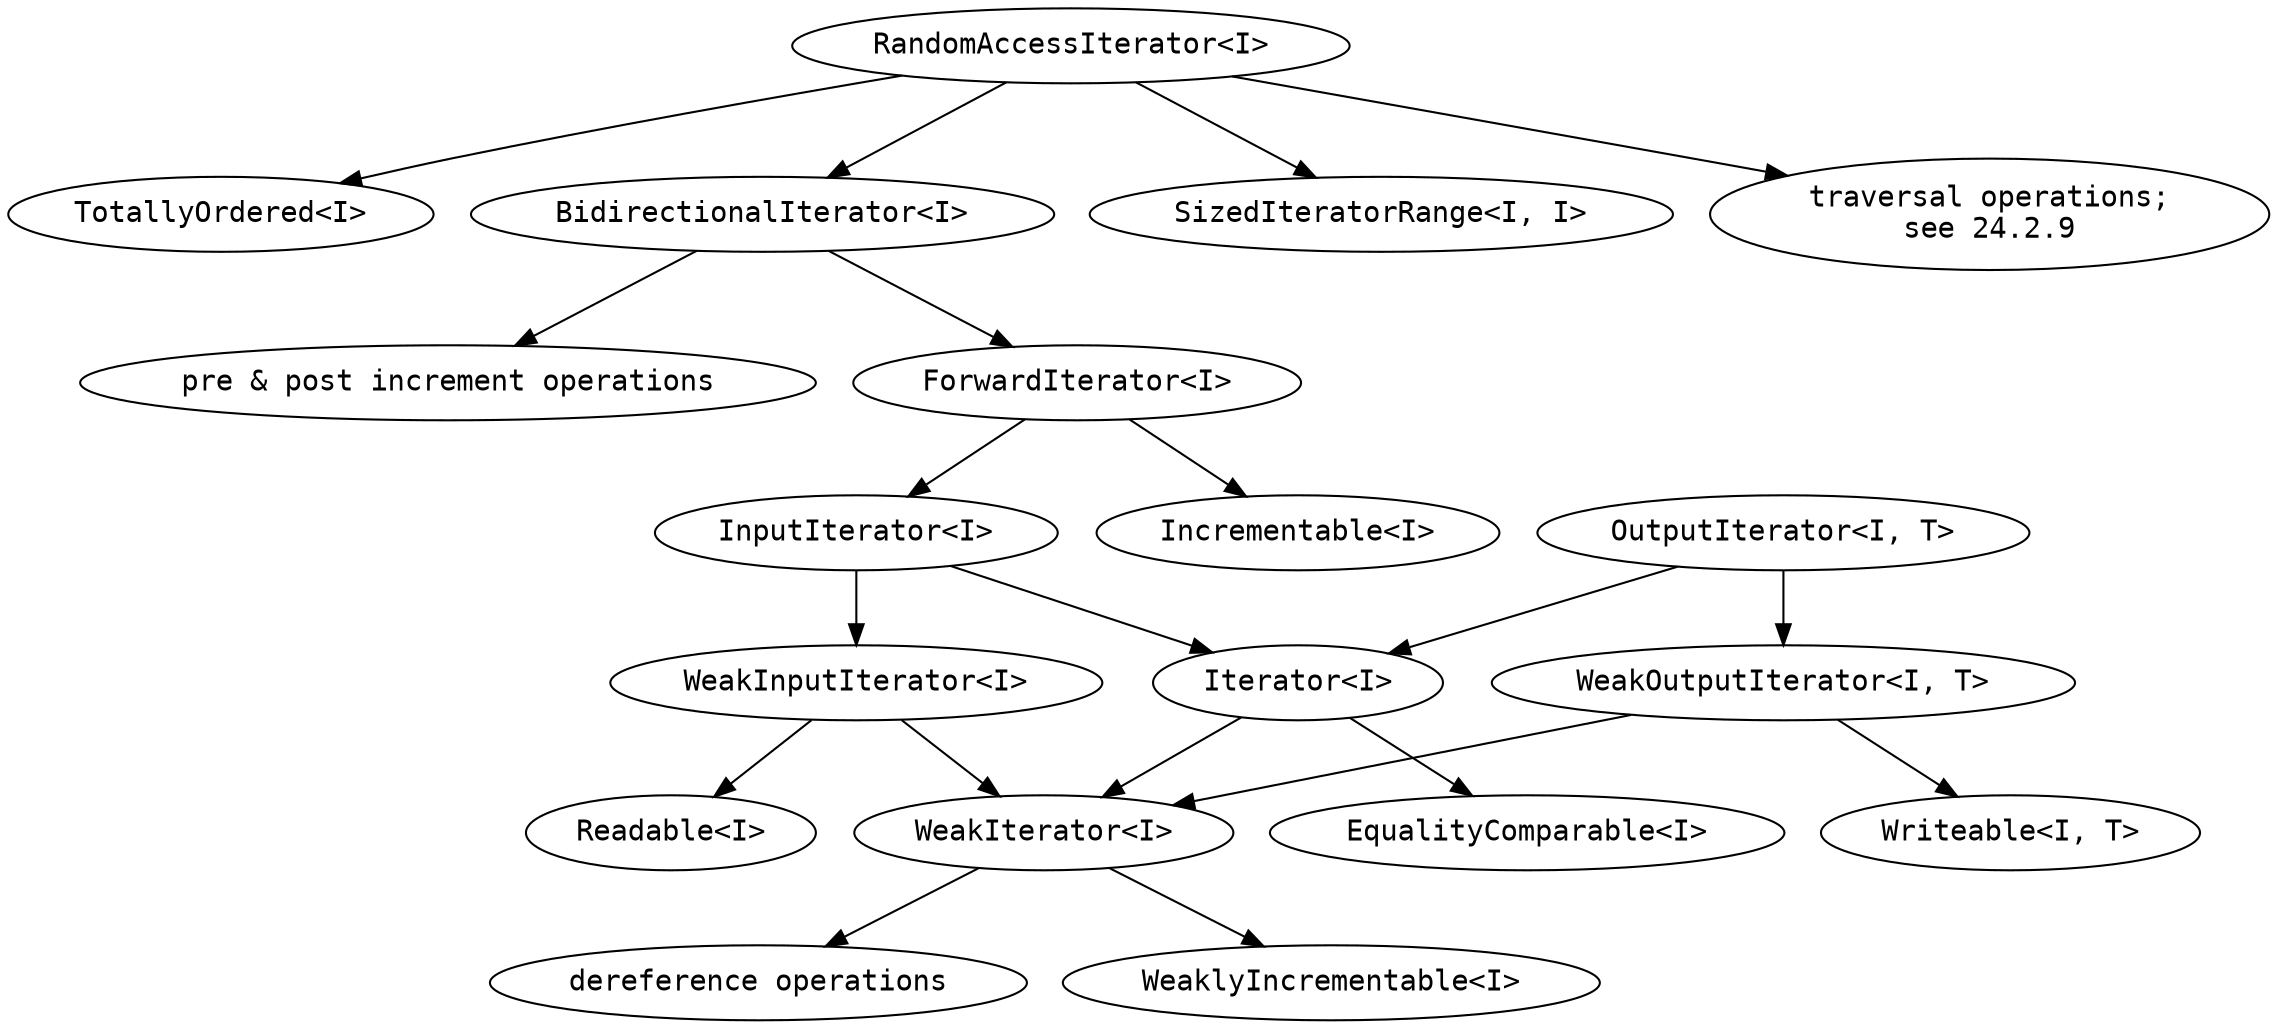 // Iterator Concepts

// © Copyright Beman Dawes 2015

/*
digraph sentinel_concepts
{
  graph [fontname = "courier"];
  node [fontname = "courier"];
  edge [fontname = "courier"];
  
  sentinel_t_i [label="Sentinel<T, I>"]
  equality_comparable_t_i [label="EqualityComparable<T, I>"]
  regular_t [label="Regular<T>"]
  iterator_i [label="Iterator<I>"]
  
  sentinel_t_i -> regular_t;
  sentinel_t_i -> iterator_i;
  sentinel_t_i -> equality_comparable_t_i
}
*/

digraph iterator_concepts
{
  graph [fontname = "courier"];
  node [fontname = "courier"];
  edge [fontname = "courier"];
  
  random_access_iterator_i [label="RandomAccessIterator<I>"]
  totally_ordered_i [label="TotallyOrdered<I>"]
  bidirectional_iterator_i [label="BidirectionalIterator<I>"]
  dereferenceable [label="dereference operations"]
  weakly_incrementable_i [label="WeaklyIncrementable<I>"]
  incrementable_i [label="Incrementable<I>"]
  weak_iterator_i [label="WeakIterator<I>"]
  equality_comparable_i [label="EqualityComparable<I>"]
  //equality_comparable_t_i [label="EqualityComparable<T, I>"]
  //regular_t [label="Regular<T>"]
  iterator_i [label="Iterator<I>"]
  //iterator_i_ref [label="Iterator<I>"]
  //sentinel_t_i [label="Sentinel<T, I>"]
  weak_input_iterator_i [label="WeakInputIterator<I>"]
  readable_i [label="Readable<I>"]
  //wii_req [label="typename IteratorCategory<I>;\n{ i++ } -> Readable;\nrequires Derived<IteratorCategory<I>,\nweak_input_iterator_tag>;"]
  input_iterator_i [label="InputIterator<I>"]
  //derived_ii [label="Derived<IteratorCategory<I>,\n input_iterator_tag>"]
  //derived_fi [label="Derived<IteratorCategory<I>,\n forward_iterator_tag>"]
  //derived_bi [label="Derived<IteratorCategory<I>,\n bidirectional_iterator_tag>"]
  //derived_rai [label="Derived<IteratorCategory<I>,\n random_access_iterator_tag>"]
  bi_req [label="pre & post increment operations"]
  forward_iterator_i [label="ForwardIterator<I>"]
  sir_ii [label="SizedIteratorRange<I, I>"]
  traversal_ops [label="traversal operations;\nsee 24.2.9"]
  weak_output_iterator_i_t [label="WeakOutputIterator<I, T>"]
  writeable_i_t [label="Writeable<I, T>"] 
  output_iterator_i_t [label="OutputIterator<I, T>"]
   
  weak_iterator_i -> weakly_incrementable_i;
  weak_iterator_i -> dereferenceable
  
  iterator_i -> weak_iterator_i;
  iterator_i -> equality_comparable_i;
  
  //sentinel_t_i -> regular_t;
  //sentinel_t_i -> iterator_i_ref;
  //sentinel_t_i -> equality_comparable_t_i
  //sir_ii -> sentinel_t_i [style=invis]; // dummy vertex to control placement
  
  weak_input_iterator_i -> weak_iterator_i;
  weak_input_iterator_i -> readable_i;
  //weak_input_iterator_i -> wii_req;
  
  input_iterator_i -> weak_input_iterator_i;
  input_iterator_i -> iterator_i;
  //input_iterator_i -> derived_ii;
  
  forward_iterator_i -> input_iterator_i;
  forward_iterator_i -> incrementable_i;
  //forward_iterator_i -> derived_fi;
  
  bidirectional_iterator_i -> forward_iterator_i;
  //bidirectional_iterator_i -> derived_bi;
  bidirectional_iterator_i -> bi_req;
  
  random_access_iterator_i -> totally_ordered_i;
  random_access_iterator_i -> sir_ii;
  random_access_iterator_i -> traversal_ops;
  random_access_iterator_i -> bidirectional_iterator_i;
  //random_access_iterator_i -> derived_rai;
  
  weak_output_iterator_i_t -> weak_iterator_i;
  weak_output_iterator_i_t -> writeable_i_t;
  
  output_iterator_i_t -> weak_output_iterator_i_t;
  output_iterator_i_t -> iterator_i;
  
}
